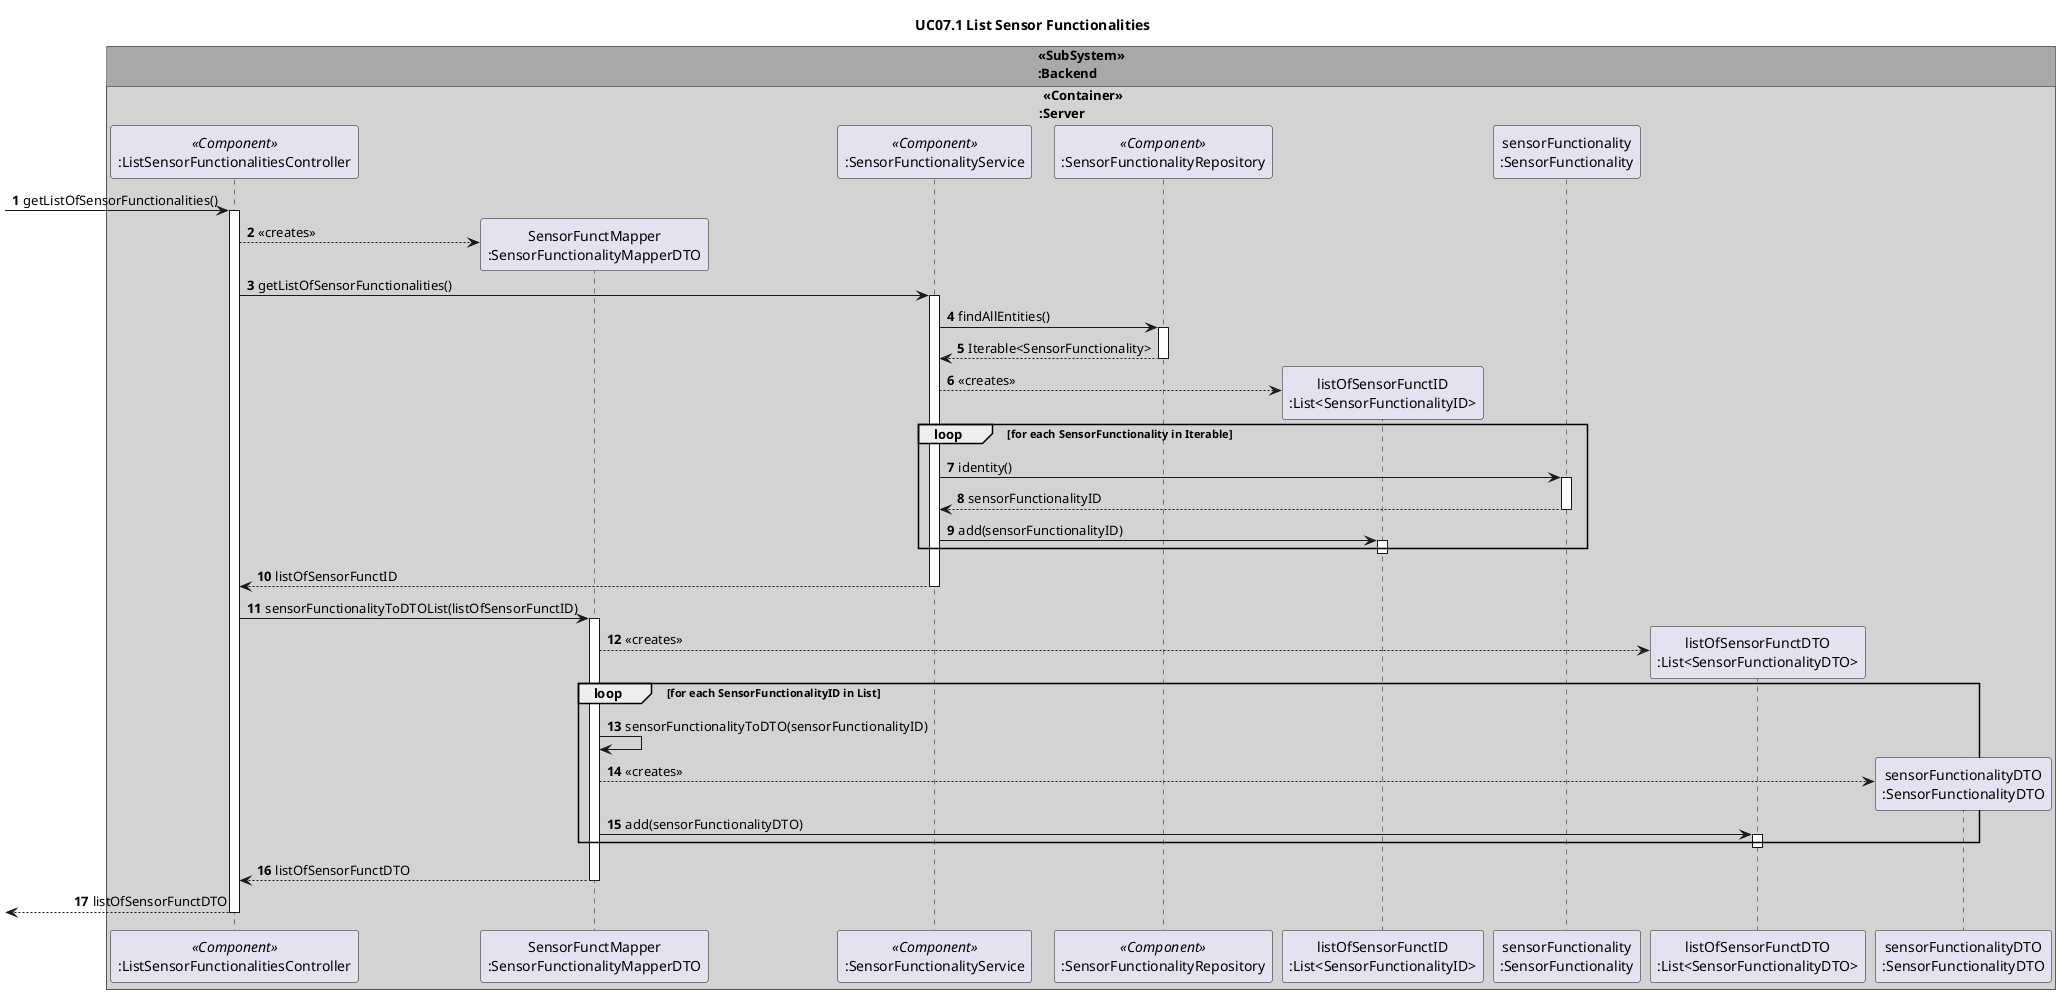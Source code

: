 @startuml

autonumber

title "UC07.1 List Sensor Functionalities"

!pragma teoz true

box "<<SubSystem>>\n:Backend" #DarkGrey
box " <<Container>>\n:Server" #LightGrey
participant ":ListSensorFunctionalitiesController" as Controller <<Component>>
participant "SensorFunctMapper\n:SensorFunctionalityMapperDTO" as FuncMapper
participant ":SensorFunctionalityService" as FuncService <<Component>>
participant ":SensorFunctionalityRepository" as FunctionalityRepo <<Component>>
participant "listOfSensorFunctID\n:List<SensorFunctionalityID>" as mapFunc
participant "sensorFunctionality\n:SensorFunctionality" as Func
participant "listOfSensorFunctDTO\n:List<SensorFunctionalityDTO>" as listDTO
participant "sensorFunctionalityDTO\n:SensorFunctionalityDTO" as FuncDTO
end box
end box

-> Controller: getListOfSensorFunctionalities()
activate Controller
Controller --> FuncMapper**: <<creates>>
Controller -> FuncService: getListOfSensorFunctionalities()
activate FuncService
FuncService -> FunctionalityRepo: findAllEntities()
activate FunctionalityRepo
FunctionalityRepo --> FuncService: Iterable<SensorFunctionality>
deactivate FunctionalityRepo

FuncService --> mapFunc**: <<creates>>
loop for each SensorFunctionality in Iterable
FuncService -> Func : identity()
activate Func
Func --> FuncService: sensorFunctionalityID
deactivate Func
FuncService -> mapFunc : add(sensorFunctionalityID)
activate mapFunc
deactivate mapFunc
end loop
FuncService --> Controller : listOfSensorFunctID
deactivate FuncService
Controller -> FuncMapper: sensorFunctionalityToDTOList(listOfSensorFunctID)
activate FuncMapper
FuncMapper --> listDTO**: <<creates>>
loop for each SensorFunctionalityID in List
FuncMapper -> FuncMapper: sensorFunctionalityToDTO(sensorFunctionalityID)
FuncMapper --> FuncDTO**: <<creates>>
FuncMapper -> listDTO : add(sensorFunctionalityDTO)
activate listDTO
deactivate listDTO
end
FuncMapper --> Controller: listOfSensorFunctDTO
deactivate FuncMapper
<-- Controller: listOfSensorFunctDTO
deactivate Controller

@enduml